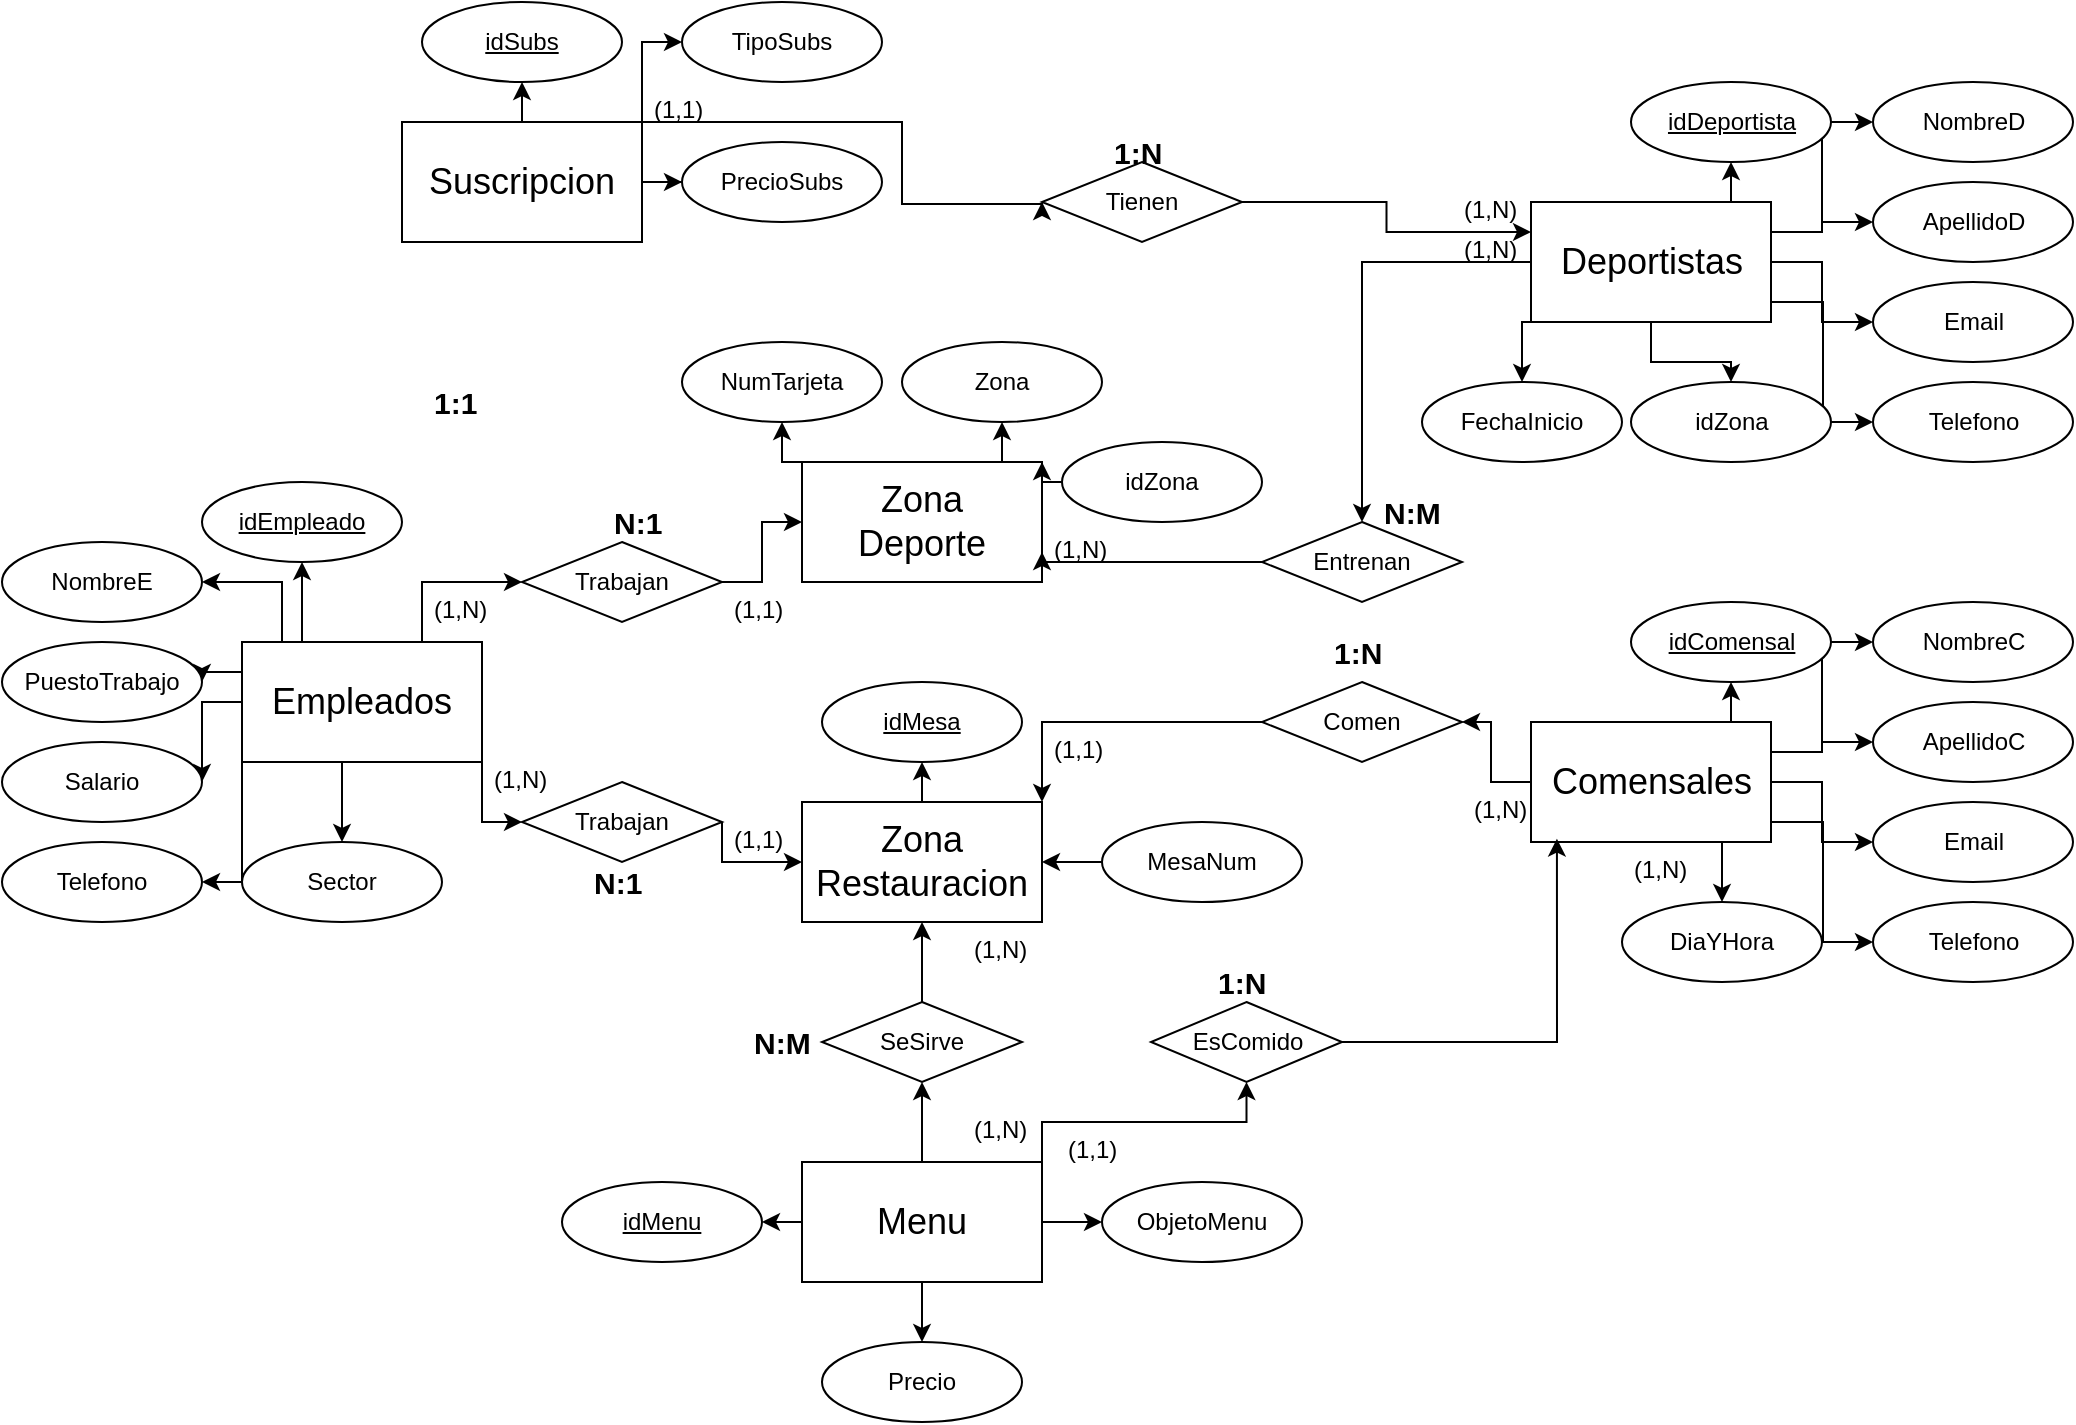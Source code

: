 <mxfile version="22.1.21" type="device">
  <diagram name="Página-1" id="daohLnkorXD08-z4TbWh">
    <mxGraphModel dx="1571" dy="775" grid="1" gridSize="10" guides="1" tooltips="1" connect="1" arrows="1" fold="1" page="1" pageScale="1" pageWidth="827" pageHeight="1169" math="0" shadow="0">
      <root>
        <mxCell id="0" />
        <mxCell id="1" parent="0" />
        <mxCell id="59fW1srn9NV3QtilJGzt-66" style="edgeStyle=orthogonalEdgeStyle;rounded=0;orthogonalLoop=1;jettySize=auto;html=1;exitX=1;exitY=0.5;exitDx=0;exitDy=0;entryX=0;entryY=0.5;entryDx=0;entryDy=0;" edge="1" parent="1" source="59fW1srn9NV3QtilJGzt-1" target="59fW1srn9NV3QtilJGzt-43">
          <mxGeometry relative="1" as="geometry" />
        </mxCell>
        <mxCell id="59fW1srn9NV3QtilJGzt-67" style="edgeStyle=orthogonalEdgeStyle;rounded=0;orthogonalLoop=1;jettySize=auto;html=1;exitX=0;exitY=0.5;exitDx=0;exitDy=0;entryX=1;entryY=0.5;entryDx=0;entryDy=0;" edge="1" parent="1" source="59fW1srn9NV3QtilJGzt-1" target="59fW1srn9NV3QtilJGzt-45">
          <mxGeometry relative="1" as="geometry" />
        </mxCell>
        <mxCell id="59fW1srn9NV3QtilJGzt-68" style="edgeStyle=orthogonalEdgeStyle;rounded=0;orthogonalLoop=1;jettySize=auto;html=1;exitX=0.5;exitY=1;exitDx=0;exitDy=0;entryX=0.5;entryY=0;entryDx=0;entryDy=0;" edge="1" parent="1" source="59fW1srn9NV3QtilJGzt-1" target="59fW1srn9NV3QtilJGzt-44">
          <mxGeometry relative="1" as="geometry" />
        </mxCell>
        <mxCell id="59fW1srn9NV3QtilJGzt-88" style="edgeStyle=orthogonalEdgeStyle;rounded=0;orthogonalLoop=1;jettySize=auto;html=1;exitX=0.5;exitY=0;exitDx=0;exitDy=0;entryX=0.5;entryY=1;entryDx=0;entryDy=0;" edge="1" parent="1" source="59fW1srn9NV3QtilJGzt-1" target="59fW1srn9NV3QtilJGzt-81">
          <mxGeometry relative="1" as="geometry" />
        </mxCell>
        <mxCell id="59fW1srn9NV3QtilJGzt-145" style="edgeStyle=orthogonalEdgeStyle;rounded=0;orthogonalLoop=1;jettySize=auto;html=1;exitX=1;exitY=0;exitDx=0;exitDy=0;" edge="1" parent="1" source="59fW1srn9NV3QtilJGzt-1" target="59fW1srn9NV3QtilJGzt-146">
          <mxGeometry relative="1" as="geometry">
            <mxPoint x="930" y="650" as="targetPoint" />
          </mxGeometry>
        </mxCell>
        <mxCell id="59fW1srn9NV3QtilJGzt-1" value="&lt;font style=&quot;font-size: 18px;&quot;&gt;Menu&lt;/font&gt;" style="rounded=0;whiteSpace=wrap;html=1;" vertex="1" parent="1">
          <mxGeometry x="700" y="690" width="120" height="60" as="geometry" />
        </mxCell>
        <mxCell id="59fW1srn9NV3QtilJGzt-53" style="edgeStyle=orthogonalEdgeStyle;rounded=0;orthogonalLoop=1;jettySize=auto;html=1;exitX=0.5;exitY=0;exitDx=0;exitDy=0;" edge="1" parent="1" source="59fW1srn9NV3QtilJGzt-2" target="59fW1srn9NV3QtilJGzt-11">
          <mxGeometry relative="1" as="geometry">
            <Array as="points">
              <mxPoint x="450" y="430" />
            </Array>
          </mxGeometry>
        </mxCell>
        <mxCell id="59fW1srn9NV3QtilJGzt-55" style="edgeStyle=orthogonalEdgeStyle;rounded=0;orthogonalLoop=1;jettySize=auto;html=1;exitX=0.25;exitY=0;exitDx=0;exitDy=0;entryX=1;entryY=0.5;entryDx=0;entryDy=0;" edge="1" parent="1" source="59fW1srn9NV3QtilJGzt-2" target="59fW1srn9NV3QtilJGzt-13">
          <mxGeometry relative="1" as="geometry">
            <Array as="points">
              <mxPoint x="440" y="430" />
              <mxPoint x="440" y="400" />
            </Array>
          </mxGeometry>
        </mxCell>
        <mxCell id="59fW1srn9NV3QtilJGzt-56" style="edgeStyle=orthogonalEdgeStyle;rounded=0;orthogonalLoop=1;jettySize=auto;html=1;exitX=0;exitY=0.25;exitDx=0;exitDy=0;entryX=1;entryY=0.5;entryDx=0;entryDy=0;" edge="1" parent="1" source="59fW1srn9NV3QtilJGzt-2" target="59fW1srn9NV3QtilJGzt-14">
          <mxGeometry relative="1" as="geometry" />
        </mxCell>
        <mxCell id="59fW1srn9NV3QtilJGzt-57" style="edgeStyle=orthogonalEdgeStyle;rounded=0;orthogonalLoop=1;jettySize=auto;html=1;exitX=0;exitY=0.5;exitDx=0;exitDy=0;entryX=1;entryY=0.5;entryDx=0;entryDy=0;" edge="1" parent="1" source="59fW1srn9NV3QtilJGzt-2" target="59fW1srn9NV3QtilJGzt-12">
          <mxGeometry relative="1" as="geometry" />
        </mxCell>
        <mxCell id="59fW1srn9NV3QtilJGzt-58" style="edgeStyle=orthogonalEdgeStyle;rounded=0;orthogonalLoop=1;jettySize=auto;html=1;exitX=0;exitY=1;exitDx=0;exitDy=0;entryX=1;entryY=0.5;entryDx=0;entryDy=0;" edge="1" parent="1" source="59fW1srn9NV3QtilJGzt-2" target="59fW1srn9NV3QtilJGzt-10">
          <mxGeometry relative="1" as="geometry" />
        </mxCell>
        <mxCell id="59fW1srn9NV3QtilJGzt-59" style="edgeStyle=orthogonalEdgeStyle;rounded=0;orthogonalLoop=1;jettySize=auto;html=1;exitX=0.5;exitY=1;exitDx=0;exitDy=0;entryX=0.5;entryY=0;entryDx=0;entryDy=0;" edge="1" parent="1" source="59fW1srn9NV3QtilJGzt-2" target="59fW1srn9NV3QtilJGzt-9">
          <mxGeometry relative="1" as="geometry">
            <Array as="points">
              <mxPoint x="470" y="490" />
            </Array>
          </mxGeometry>
        </mxCell>
        <mxCell id="59fW1srn9NV3QtilJGzt-86" style="edgeStyle=orthogonalEdgeStyle;rounded=0;orthogonalLoop=1;jettySize=auto;html=1;exitX=1;exitY=1;exitDx=0;exitDy=0;entryX=0;entryY=0.5;entryDx=0;entryDy=0;" edge="1" parent="1" source="59fW1srn9NV3QtilJGzt-2" target="59fW1srn9NV3QtilJGzt-82">
          <mxGeometry relative="1" as="geometry">
            <Array as="points">
              <mxPoint x="540" y="520" />
            </Array>
          </mxGeometry>
        </mxCell>
        <mxCell id="59fW1srn9NV3QtilJGzt-91" style="edgeStyle=orthogonalEdgeStyle;rounded=0;orthogonalLoop=1;jettySize=auto;html=1;exitX=0.75;exitY=0;exitDx=0;exitDy=0;entryX=0;entryY=0.5;entryDx=0;entryDy=0;" edge="1" parent="1" source="59fW1srn9NV3QtilJGzt-2" target="59fW1srn9NV3QtilJGzt-83">
          <mxGeometry relative="1" as="geometry" />
        </mxCell>
        <mxCell id="59fW1srn9NV3QtilJGzt-2" value="&lt;font style=&quot;font-size: 18px;&quot;&gt;Empleados&lt;/font&gt;" style="rounded=0;whiteSpace=wrap;html=1;" vertex="1" parent="1">
          <mxGeometry x="420" y="430" width="120" height="60" as="geometry" />
        </mxCell>
        <mxCell id="59fW1srn9NV3QtilJGzt-24" style="edgeStyle=orthogonalEdgeStyle;rounded=0;orthogonalLoop=1;jettySize=auto;html=1;exitX=1;exitY=0.25;exitDx=0;exitDy=0;entryX=0;entryY=0.5;entryDx=0;entryDy=0;" edge="1" parent="1" source="59fW1srn9NV3QtilJGzt-3" target="59fW1srn9NV3QtilJGzt-20">
          <mxGeometry relative="1" as="geometry" />
        </mxCell>
        <mxCell id="59fW1srn9NV3QtilJGzt-25" style="edgeStyle=orthogonalEdgeStyle;rounded=0;orthogonalLoop=1;jettySize=auto;html=1;exitX=1;exitY=0.25;exitDx=0;exitDy=0;entryX=0;entryY=0.5;entryDx=0;entryDy=0;" edge="1" parent="1" source="59fW1srn9NV3QtilJGzt-3" target="59fW1srn9NV3QtilJGzt-22">
          <mxGeometry relative="1" as="geometry" />
        </mxCell>
        <mxCell id="59fW1srn9NV3QtilJGzt-26" style="edgeStyle=orthogonalEdgeStyle;rounded=0;orthogonalLoop=1;jettySize=auto;html=1;exitX=1;exitY=0.5;exitDx=0;exitDy=0;entryX=0;entryY=0.5;entryDx=0;entryDy=0;" edge="1" parent="1" source="59fW1srn9NV3QtilJGzt-3" target="59fW1srn9NV3QtilJGzt-18">
          <mxGeometry relative="1" as="geometry" />
        </mxCell>
        <mxCell id="59fW1srn9NV3QtilJGzt-29" style="edgeStyle=orthogonalEdgeStyle;rounded=0;orthogonalLoop=1;jettySize=auto;html=1;exitX=1;exitY=0.75;exitDx=0;exitDy=0;entryX=0;entryY=0.5;entryDx=0;entryDy=0;" edge="1" parent="1" source="59fW1srn9NV3QtilJGzt-3" target="59fW1srn9NV3QtilJGzt-21">
          <mxGeometry relative="1" as="geometry">
            <Array as="points">
              <mxPoint x="1184.5" y="260" />
              <mxPoint x="1210.5" y="260" />
              <mxPoint x="1210.5" y="320" />
            </Array>
          </mxGeometry>
        </mxCell>
        <mxCell id="59fW1srn9NV3QtilJGzt-30" style="edgeStyle=orthogonalEdgeStyle;rounded=0;orthogonalLoop=1;jettySize=auto;html=1;exitX=0.75;exitY=0;exitDx=0;exitDy=0;entryX=0.5;entryY=1;entryDx=0;entryDy=0;" edge="1" parent="1" source="59fW1srn9NV3QtilJGzt-3" target="59fW1srn9NV3QtilJGzt-19">
          <mxGeometry relative="1" as="geometry" />
        </mxCell>
        <mxCell id="59fW1srn9NV3QtilJGzt-71" style="edgeStyle=orthogonalEdgeStyle;rounded=0;orthogonalLoop=1;jettySize=auto;html=1;exitX=0;exitY=0.5;exitDx=0;exitDy=0;" edge="1" parent="1" source="59fW1srn9NV3QtilJGzt-3" target="59fW1srn9NV3QtilJGzt-70">
          <mxGeometry relative="1" as="geometry" />
        </mxCell>
        <mxCell id="59fW1srn9NV3QtilJGzt-111" style="edgeStyle=orthogonalEdgeStyle;rounded=0;orthogonalLoop=1;jettySize=auto;html=1;exitX=0.5;exitY=1;exitDx=0;exitDy=0;entryX=0.5;entryY=0;entryDx=0;entryDy=0;" edge="1" parent="1" source="59fW1srn9NV3QtilJGzt-3" target="59fW1srn9NV3QtilJGzt-23">
          <mxGeometry relative="1" as="geometry" />
        </mxCell>
        <mxCell id="59fW1srn9NV3QtilJGzt-168" style="edgeStyle=orthogonalEdgeStyle;rounded=0;orthogonalLoop=1;jettySize=auto;html=1;exitX=0;exitY=1;exitDx=0;exitDy=0;entryX=0.5;entryY=0;entryDx=0;entryDy=0;" edge="1" parent="1" source="59fW1srn9NV3QtilJGzt-3" target="59fW1srn9NV3QtilJGzt-167">
          <mxGeometry relative="1" as="geometry" />
        </mxCell>
        <mxCell id="59fW1srn9NV3QtilJGzt-3" value="&lt;span style=&quot;font-size: 18px;&quot;&gt;Deportistas&lt;/span&gt;" style="rounded=0;whiteSpace=wrap;html=1;" vertex="1" parent="1">
          <mxGeometry x="1064.5" y="210" width="120" height="60" as="geometry" />
        </mxCell>
        <mxCell id="59fW1srn9NV3QtilJGzt-64" style="edgeStyle=orthogonalEdgeStyle;rounded=0;orthogonalLoop=1;jettySize=auto;html=1;exitX=0.75;exitY=0;exitDx=0;exitDy=0;entryX=0.5;entryY=1;entryDx=0;entryDy=0;" edge="1" parent="1" source="59fW1srn9NV3QtilJGzt-4" target="59fW1srn9NV3QtilJGzt-50">
          <mxGeometry relative="1" as="geometry" />
        </mxCell>
        <mxCell id="59fW1srn9NV3QtilJGzt-65" style="edgeStyle=orthogonalEdgeStyle;rounded=0;orthogonalLoop=1;jettySize=auto;html=1;exitX=0;exitY=0;exitDx=0;exitDy=0;entryX=0.5;entryY=1;entryDx=0;entryDy=0;" edge="1" parent="1" source="59fW1srn9NV3QtilJGzt-4" target="59fW1srn9NV3QtilJGzt-49">
          <mxGeometry relative="1" as="geometry" />
        </mxCell>
        <mxCell id="59fW1srn9NV3QtilJGzt-4" value="&lt;font style=&quot;font-size: 18px;&quot;&gt;Zona&lt;br&gt;Deporte&lt;/font&gt;" style="rounded=0;whiteSpace=wrap;html=1;" vertex="1" parent="1">
          <mxGeometry x="700" y="340" width="120" height="60" as="geometry" />
        </mxCell>
        <mxCell id="59fW1srn9NV3QtilJGzt-129" style="edgeStyle=orthogonalEdgeStyle;rounded=0;orthogonalLoop=1;jettySize=auto;html=1;exitX=0.5;exitY=0;exitDx=0;exitDy=0;entryX=0.5;entryY=1;entryDx=0;entryDy=0;" edge="1" parent="1" source="59fW1srn9NV3QtilJGzt-5" target="59fW1srn9NV3QtilJGzt-126">
          <mxGeometry relative="1" as="geometry" />
        </mxCell>
        <mxCell id="59fW1srn9NV3QtilJGzt-5" value="&lt;font style=&quot;font-size: 18px;&quot;&gt;Zona&lt;br&gt;Restauracion&lt;/font&gt;" style="rounded=0;whiteSpace=wrap;html=1;" vertex="1" parent="1">
          <mxGeometry x="700" y="510" width="120" height="60" as="geometry" />
        </mxCell>
        <mxCell id="59fW1srn9NV3QtilJGzt-61" style="edgeStyle=orthogonalEdgeStyle;rounded=0;orthogonalLoop=1;jettySize=auto;html=1;exitX=1;exitY=0.5;exitDx=0;exitDy=0;" edge="1" parent="1" source="59fW1srn9NV3QtilJGzt-6" target="59fW1srn9NV3QtilJGzt-47">
          <mxGeometry relative="1" as="geometry" />
        </mxCell>
        <mxCell id="59fW1srn9NV3QtilJGzt-62" style="edgeStyle=orthogonalEdgeStyle;rounded=0;orthogonalLoop=1;jettySize=auto;html=1;exitX=0.5;exitY=0;exitDx=0;exitDy=0;entryX=0.5;entryY=1;entryDx=0;entryDy=0;" edge="1" parent="1" source="59fW1srn9NV3QtilJGzt-6" target="59fW1srn9NV3QtilJGzt-48">
          <mxGeometry relative="1" as="geometry" />
        </mxCell>
        <mxCell id="59fW1srn9NV3QtilJGzt-69" style="edgeStyle=orthogonalEdgeStyle;rounded=0;orthogonalLoop=1;jettySize=auto;html=1;exitX=1;exitY=0;exitDx=0;exitDy=0;entryX=0;entryY=0.5;entryDx=0;entryDy=0;" edge="1" parent="1" source="59fW1srn9NV3QtilJGzt-6" target="59fW1srn9NV3QtilJGzt-46">
          <mxGeometry relative="1" as="geometry" />
        </mxCell>
        <mxCell id="59fW1srn9NV3QtilJGzt-154" style="edgeStyle=orthogonalEdgeStyle;rounded=0;orthogonalLoop=1;jettySize=auto;html=1;exitX=1;exitY=0.25;exitDx=0;exitDy=0;" edge="1" parent="1" source="59fW1srn9NV3QtilJGzt-6">
          <mxGeometry relative="1" as="geometry">
            <mxPoint x="820" y="210" as="targetPoint" />
            <Array as="points">
              <mxPoint x="620" y="170" />
              <mxPoint x="750" y="170" />
              <mxPoint x="750" y="211" />
              <mxPoint x="820" y="211" />
            </Array>
          </mxGeometry>
        </mxCell>
        <mxCell id="59fW1srn9NV3QtilJGzt-6" value="&lt;font style=&quot;font-size: 18px;&quot;&gt;Suscripcion&lt;/font&gt;" style="rounded=0;whiteSpace=wrap;html=1;" vertex="1" parent="1">
          <mxGeometry x="500" y="170" width="120" height="60" as="geometry" />
        </mxCell>
        <mxCell id="59fW1srn9NV3QtilJGzt-9" value="Sector" style="ellipse;whiteSpace=wrap;html=1;align=center;" vertex="1" parent="1">
          <mxGeometry x="420" y="530" width="100" height="40" as="geometry" />
        </mxCell>
        <mxCell id="59fW1srn9NV3QtilJGzt-10" value="Telefono" style="ellipse;whiteSpace=wrap;html=1;align=center;" vertex="1" parent="1">
          <mxGeometry x="300" y="530" width="100" height="40" as="geometry" />
        </mxCell>
        <mxCell id="59fW1srn9NV3QtilJGzt-11" value="&lt;u&gt;idEmpleado&lt;/u&gt;" style="ellipse;whiteSpace=wrap;html=1;align=center;" vertex="1" parent="1">
          <mxGeometry x="400" y="350" width="100" height="40" as="geometry" />
        </mxCell>
        <mxCell id="59fW1srn9NV3QtilJGzt-12" value="Salario" style="ellipse;whiteSpace=wrap;html=1;align=center;" vertex="1" parent="1">
          <mxGeometry x="300" y="480" width="100" height="40" as="geometry" />
        </mxCell>
        <mxCell id="59fW1srn9NV3QtilJGzt-13" value="NombreE" style="ellipse;whiteSpace=wrap;html=1;align=center;" vertex="1" parent="1">
          <mxGeometry x="300" y="380" width="100" height="40" as="geometry" />
        </mxCell>
        <mxCell id="59fW1srn9NV3QtilJGzt-14" value="PuestoTrabajo" style="ellipse;whiteSpace=wrap;html=1;align=center;" vertex="1" parent="1">
          <mxGeometry x="300" y="430" width="100" height="40" as="geometry" />
        </mxCell>
        <mxCell id="59fW1srn9NV3QtilJGzt-18" value="Email" style="ellipse;whiteSpace=wrap;html=1;align=center;" vertex="1" parent="1">
          <mxGeometry x="1235.5" y="250" width="100" height="40" as="geometry" />
        </mxCell>
        <mxCell id="59fW1srn9NV3QtilJGzt-19" value="&lt;u&gt;idDeportista&lt;/u&gt;" style="ellipse;whiteSpace=wrap;html=1;align=center;" vertex="1" parent="1">
          <mxGeometry x="1114.5" y="150" width="100" height="40" as="geometry" />
        </mxCell>
        <mxCell id="59fW1srn9NV3QtilJGzt-20" value="NombreD" style="ellipse;whiteSpace=wrap;html=1;align=center;" vertex="1" parent="1">
          <mxGeometry x="1235.5" y="150" width="100" height="40" as="geometry" />
        </mxCell>
        <mxCell id="59fW1srn9NV3QtilJGzt-21" value="Telefono" style="ellipse;whiteSpace=wrap;html=1;align=center;" vertex="1" parent="1">
          <mxGeometry x="1235.5" y="300" width="100" height="40" as="geometry" />
        </mxCell>
        <mxCell id="59fW1srn9NV3QtilJGzt-22" value="ApellidoD" style="ellipse;whiteSpace=wrap;html=1;align=center;" vertex="1" parent="1">
          <mxGeometry x="1235.5" y="200" width="100" height="40" as="geometry" />
        </mxCell>
        <mxCell id="59fW1srn9NV3QtilJGzt-23" value="idZona" style="ellipse;whiteSpace=wrap;html=1;align=center;" vertex="1" parent="1">
          <mxGeometry x="1114.5" y="300" width="100" height="40" as="geometry" />
        </mxCell>
        <mxCell id="59fW1srn9NV3QtilJGzt-43" value="ObjetoMenu" style="ellipse;whiteSpace=wrap;html=1;align=center;" vertex="1" parent="1">
          <mxGeometry x="850" y="700" width="100" height="40" as="geometry" />
        </mxCell>
        <mxCell id="59fW1srn9NV3QtilJGzt-44" value="Precio" style="ellipse;whiteSpace=wrap;html=1;align=center;" vertex="1" parent="1">
          <mxGeometry x="710" y="780" width="100" height="40" as="geometry" />
        </mxCell>
        <mxCell id="59fW1srn9NV3QtilJGzt-45" value="&lt;u&gt;idMenu&lt;/u&gt;" style="ellipse;whiteSpace=wrap;html=1;align=center;" vertex="1" parent="1">
          <mxGeometry x="580" y="700" width="100" height="40" as="geometry" />
        </mxCell>
        <mxCell id="59fW1srn9NV3QtilJGzt-46" value="TipoSubs" style="ellipse;whiteSpace=wrap;html=1;align=center;" vertex="1" parent="1">
          <mxGeometry x="640" y="110" width="100" height="40" as="geometry" />
        </mxCell>
        <mxCell id="59fW1srn9NV3QtilJGzt-47" value="PrecioSubs" style="ellipse;whiteSpace=wrap;html=1;align=center;" vertex="1" parent="1">
          <mxGeometry x="640" y="180" width="100" height="40" as="geometry" />
        </mxCell>
        <mxCell id="59fW1srn9NV3QtilJGzt-48" value="&lt;u&gt;idSubs&lt;/u&gt;" style="ellipse;whiteSpace=wrap;html=1;align=center;" vertex="1" parent="1">
          <mxGeometry x="510" y="110" width="100" height="40" as="geometry" />
        </mxCell>
        <mxCell id="59fW1srn9NV3QtilJGzt-49" value="NumTarjeta" style="ellipse;whiteSpace=wrap;html=1;align=center;" vertex="1" parent="1">
          <mxGeometry x="640" y="280" width="100" height="40" as="geometry" />
        </mxCell>
        <mxCell id="59fW1srn9NV3QtilJGzt-50" value="Zona" style="ellipse;whiteSpace=wrap;html=1;align=center;" vertex="1" parent="1">
          <mxGeometry x="750" y="280" width="100" height="40" as="geometry" />
        </mxCell>
        <mxCell id="59fW1srn9NV3QtilJGzt-75" style="edgeStyle=orthogonalEdgeStyle;rounded=0;orthogonalLoop=1;jettySize=auto;html=1;exitX=0;exitY=0.5;exitDx=0;exitDy=0;entryX=1;entryY=0.75;entryDx=0;entryDy=0;" edge="1" parent="1" source="59fW1srn9NV3QtilJGzt-70" target="59fW1srn9NV3QtilJGzt-4">
          <mxGeometry relative="1" as="geometry">
            <Array as="points">
              <mxPoint x="820" y="390" />
            </Array>
          </mxGeometry>
        </mxCell>
        <mxCell id="59fW1srn9NV3QtilJGzt-70" value="Entrenan" style="shape=rhombus;perimeter=rhombusPerimeter;whiteSpace=wrap;html=1;align=center;" vertex="1" parent="1">
          <mxGeometry x="930" y="370" width="100" height="40" as="geometry" />
        </mxCell>
        <mxCell id="59fW1srn9NV3QtilJGzt-80" style="edgeStyle=orthogonalEdgeStyle;rounded=0;orthogonalLoop=1;jettySize=auto;html=1;exitX=0;exitY=0.5;exitDx=0;exitDy=0;entryX=1;entryY=0;entryDx=0;entryDy=0;" edge="1" parent="1" source="59fW1srn9NV3QtilJGzt-74" target="59fW1srn9NV3QtilJGzt-5">
          <mxGeometry relative="1" as="geometry" />
        </mxCell>
        <mxCell id="59fW1srn9NV3QtilJGzt-74" value="Comen" style="shape=rhombus;perimeter=rhombusPerimeter;whiteSpace=wrap;html=1;align=center;" vertex="1" parent="1">
          <mxGeometry x="930" y="450" width="100" height="40" as="geometry" />
        </mxCell>
        <mxCell id="59fW1srn9NV3QtilJGzt-89" style="edgeStyle=orthogonalEdgeStyle;rounded=0;orthogonalLoop=1;jettySize=auto;html=1;exitX=0.5;exitY=0;exitDx=0;exitDy=0;entryX=0.5;entryY=1;entryDx=0;entryDy=0;" edge="1" parent="1" source="59fW1srn9NV3QtilJGzt-81" target="59fW1srn9NV3QtilJGzt-5">
          <mxGeometry relative="1" as="geometry" />
        </mxCell>
        <mxCell id="59fW1srn9NV3QtilJGzt-81" value="SeSirve" style="shape=rhombus;perimeter=rhombusPerimeter;whiteSpace=wrap;html=1;align=center;" vertex="1" parent="1">
          <mxGeometry x="710" y="610" width="100" height="40" as="geometry" />
        </mxCell>
        <mxCell id="59fW1srn9NV3QtilJGzt-87" style="edgeStyle=orthogonalEdgeStyle;rounded=0;orthogonalLoop=1;jettySize=auto;html=1;exitX=1;exitY=0.5;exitDx=0;exitDy=0;entryX=0;entryY=0.5;entryDx=0;entryDy=0;" edge="1" parent="1" source="59fW1srn9NV3QtilJGzt-82" target="59fW1srn9NV3QtilJGzt-5">
          <mxGeometry relative="1" as="geometry">
            <Array as="points">
              <mxPoint x="660" y="540" />
            </Array>
          </mxGeometry>
        </mxCell>
        <mxCell id="59fW1srn9NV3QtilJGzt-82" value="Trabajan" style="shape=rhombus;perimeter=rhombusPerimeter;whiteSpace=wrap;html=1;align=center;" vertex="1" parent="1">
          <mxGeometry x="560" y="500" width="100" height="40" as="geometry" />
        </mxCell>
        <mxCell id="59fW1srn9NV3QtilJGzt-84" style="edgeStyle=orthogonalEdgeStyle;rounded=0;orthogonalLoop=1;jettySize=auto;html=1;exitX=1;exitY=0.5;exitDx=0;exitDy=0;entryX=0;entryY=0.5;entryDx=0;entryDy=0;" edge="1" parent="1" source="59fW1srn9NV3QtilJGzt-83" target="59fW1srn9NV3QtilJGzt-4">
          <mxGeometry relative="1" as="geometry" />
        </mxCell>
        <mxCell id="59fW1srn9NV3QtilJGzt-83" value="Trabajan" style="shape=rhombus;perimeter=rhombusPerimeter;whiteSpace=wrap;html=1;align=center;" vertex="1" parent="1">
          <mxGeometry x="560" y="380" width="100" height="40" as="geometry" />
        </mxCell>
        <mxCell id="59fW1srn9NV3QtilJGzt-97" style="edgeStyle=orthogonalEdgeStyle;rounded=0;orthogonalLoop=1;jettySize=auto;html=1;exitX=1;exitY=0.25;exitDx=0;exitDy=0;entryX=0;entryY=0.5;entryDx=0;entryDy=0;" edge="1" parent="1" source="59fW1srn9NV3QtilJGzt-103" target="59fW1srn9NV3QtilJGzt-106">
          <mxGeometry relative="1" as="geometry" />
        </mxCell>
        <mxCell id="59fW1srn9NV3QtilJGzt-98" style="edgeStyle=orthogonalEdgeStyle;rounded=0;orthogonalLoop=1;jettySize=auto;html=1;exitX=1;exitY=0.25;exitDx=0;exitDy=0;entryX=0;entryY=0.5;entryDx=0;entryDy=0;" edge="1" parent="1" source="59fW1srn9NV3QtilJGzt-103" target="59fW1srn9NV3QtilJGzt-108">
          <mxGeometry relative="1" as="geometry" />
        </mxCell>
        <mxCell id="59fW1srn9NV3QtilJGzt-99" style="edgeStyle=orthogonalEdgeStyle;rounded=0;orthogonalLoop=1;jettySize=auto;html=1;exitX=1;exitY=0.5;exitDx=0;exitDy=0;entryX=0;entryY=0.5;entryDx=0;entryDy=0;" edge="1" parent="1" source="59fW1srn9NV3QtilJGzt-103" target="59fW1srn9NV3QtilJGzt-104">
          <mxGeometry relative="1" as="geometry" />
        </mxCell>
        <mxCell id="59fW1srn9NV3QtilJGzt-100" style="edgeStyle=orthogonalEdgeStyle;rounded=0;orthogonalLoop=1;jettySize=auto;html=1;exitX=0.75;exitY=1;exitDx=0;exitDy=0;entryX=0.5;entryY=0;entryDx=0;entryDy=0;" edge="1" parent="1" source="59fW1srn9NV3QtilJGzt-103">
          <mxGeometry relative="1" as="geometry">
            <mxPoint x="1160" y="560" as="targetPoint" />
          </mxGeometry>
        </mxCell>
        <mxCell id="59fW1srn9NV3QtilJGzt-101" style="edgeStyle=orthogonalEdgeStyle;rounded=0;orthogonalLoop=1;jettySize=auto;html=1;exitX=1;exitY=0.75;exitDx=0;exitDy=0;entryX=0;entryY=0.5;entryDx=0;entryDy=0;" edge="1" parent="1" source="59fW1srn9NV3QtilJGzt-103" target="59fW1srn9NV3QtilJGzt-107">
          <mxGeometry relative="1" as="geometry">
            <Array as="points">
              <mxPoint x="1184.5" y="520" />
              <mxPoint x="1210.5" y="520" />
              <mxPoint x="1210.5" y="580" />
            </Array>
          </mxGeometry>
        </mxCell>
        <mxCell id="59fW1srn9NV3QtilJGzt-102" style="edgeStyle=orthogonalEdgeStyle;rounded=0;orthogonalLoop=1;jettySize=auto;html=1;exitX=0.75;exitY=0;exitDx=0;exitDy=0;entryX=0.5;entryY=1;entryDx=0;entryDy=0;" edge="1" parent="1" source="59fW1srn9NV3QtilJGzt-103" target="59fW1srn9NV3QtilJGzt-105">
          <mxGeometry relative="1" as="geometry" />
        </mxCell>
        <mxCell id="59fW1srn9NV3QtilJGzt-113" style="edgeStyle=orthogonalEdgeStyle;rounded=0;orthogonalLoop=1;jettySize=auto;html=1;exitX=0;exitY=0.5;exitDx=0;exitDy=0;entryX=1;entryY=0.5;entryDx=0;entryDy=0;" edge="1" parent="1" source="59fW1srn9NV3QtilJGzt-103" target="59fW1srn9NV3QtilJGzt-74">
          <mxGeometry relative="1" as="geometry" />
        </mxCell>
        <mxCell id="59fW1srn9NV3QtilJGzt-103" value="&lt;font style=&quot;font-size: 18px;&quot;&gt;Comensales&lt;/font&gt;" style="rounded=0;whiteSpace=wrap;html=1;" vertex="1" parent="1">
          <mxGeometry x="1064.5" y="470" width="120" height="60" as="geometry" />
        </mxCell>
        <mxCell id="59fW1srn9NV3QtilJGzt-104" value="Email" style="ellipse;whiteSpace=wrap;html=1;align=center;" vertex="1" parent="1">
          <mxGeometry x="1235.5" y="510" width="100" height="40" as="geometry" />
        </mxCell>
        <mxCell id="59fW1srn9NV3QtilJGzt-105" value="&lt;u&gt;idComensal&lt;/u&gt;" style="ellipse;whiteSpace=wrap;html=1;align=center;" vertex="1" parent="1">
          <mxGeometry x="1114.5" y="410" width="100" height="40" as="geometry" />
        </mxCell>
        <mxCell id="59fW1srn9NV3QtilJGzt-106" value="NombreC" style="ellipse;whiteSpace=wrap;html=1;align=center;" vertex="1" parent="1">
          <mxGeometry x="1235.5" y="410" width="100" height="40" as="geometry" />
        </mxCell>
        <mxCell id="59fW1srn9NV3QtilJGzt-107" value="Telefono" style="ellipse;whiteSpace=wrap;html=1;align=center;" vertex="1" parent="1">
          <mxGeometry x="1235.5" y="560" width="100" height="40" as="geometry" />
        </mxCell>
        <mxCell id="59fW1srn9NV3QtilJGzt-108" value="ApellidoC" style="ellipse;whiteSpace=wrap;html=1;align=center;" vertex="1" parent="1">
          <mxGeometry x="1235.5" y="460" width="100" height="40" as="geometry" />
        </mxCell>
        <mxCell id="59fW1srn9NV3QtilJGzt-116" style="edgeStyle=orthogonalEdgeStyle;rounded=0;orthogonalLoop=1;jettySize=auto;html=1;exitX=0;exitY=0.5;exitDx=0;exitDy=0;entryX=1;entryY=0;entryDx=0;entryDy=0;" edge="1" parent="1" source="59fW1srn9NV3QtilJGzt-114" target="59fW1srn9NV3QtilJGzt-4">
          <mxGeometry relative="1" as="geometry" />
        </mxCell>
        <mxCell id="59fW1srn9NV3QtilJGzt-114" value="idZona" style="ellipse;whiteSpace=wrap;html=1;align=center;" vertex="1" parent="1">
          <mxGeometry x="830" y="330" width="100" height="40" as="geometry" />
        </mxCell>
        <mxCell id="59fW1srn9NV3QtilJGzt-117" value="(1,N)" style="text;strokeColor=none;fillColor=none;spacingLeft=4;spacingRight=4;overflow=hidden;rotatable=0;points=[[0,0.5],[1,0.5]];portConstraint=eastwest;fontSize=12;whiteSpace=wrap;html=1;" vertex="1" parent="1">
          <mxGeometry x="1024.5" y="220" width="40" height="30" as="geometry" />
        </mxCell>
        <mxCell id="59fW1srn9NV3QtilJGzt-119" value="(1,N)" style="text;strokeColor=none;fillColor=none;spacingLeft=4;spacingRight=4;overflow=hidden;rotatable=0;points=[[0,0.5],[1,0.5]];portConstraint=eastwest;fontSize=12;whiteSpace=wrap;html=1;" vertex="1" parent="1">
          <mxGeometry x="820" y="370" width="40" height="30" as="geometry" />
        </mxCell>
        <mxCell id="59fW1srn9NV3QtilJGzt-120" value="&lt;b&gt;&lt;font style=&quot;font-size: 15px;&quot;&gt;N:M&lt;/font&gt;&lt;/b&gt;" style="text;strokeColor=none;fillColor=none;spacingLeft=4;spacingRight=4;overflow=hidden;rotatable=0;points=[[0,0.5],[1,0.5]];portConstraint=eastwest;fontSize=12;whiteSpace=wrap;html=1;" vertex="1" parent="1">
          <mxGeometry x="984.5" y="350" width="40" height="30" as="geometry" />
        </mxCell>
        <mxCell id="59fW1srn9NV3QtilJGzt-122" value="(1,N)" style="text;strokeColor=none;fillColor=none;spacingLeft=4;spacingRight=4;overflow=hidden;rotatable=0;points=[[0,0.5],[1,0.5]];portConstraint=eastwest;fontSize=12;whiteSpace=wrap;html=1;" vertex="1" parent="1">
          <mxGeometry x="1030" y="500" width="40" height="30" as="geometry" />
        </mxCell>
        <mxCell id="59fW1srn9NV3QtilJGzt-123" value="&lt;b&gt;&lt;font style=&quot;font-size: 15px;&quot;&gt;1:N&lt;/font&gt;&lt;/b&gt;" style="text;strokeColor=none;fillColor=none;spacingLeft=4;spacingRight=4;overflow=hidden;rotatable=0;points=[[0,0.5],[1,0.5]];portConstraint=eastwest;fontSize=12;whiteSpace=wrap;html=1;" vertex="1" parent="1">
          <mxGeometry x="960" y="420" width="40" height="30" as="geometry" />
        </mxCell>
        <mxCell id="59fW1srn9NV3QtilJGzt-124" value="(1,N)" style="text;strokeColor=none;fillColor=none;spacingLeft=4;spacingRight=4;overflow=hidden;rotatable=0;points=[[0,0.5],[1,0.5]];portConstraint=eastwest;fontSize=12;whiteSpace=wrap;html=1;" vertex="1" parent="1">
          <mxGeometry x="780" y="660" width="40" height="30" as="geometry" />
        </mxCell>
        <mxCell id="59fW1srn9NV3QtilJGzt-125" value="(1,N)" style="text;strokeColor=none;fillColor=none;spacingLeft=4;spacingRight=4;overflow=hidden;rotatable=0;points=[[0,0.5],[1,0.5]];portConstraint=eastwest;fontSize=12;whiteSpace=wrap;html=1;" vertex="1" parent="1">
          <mxGeometry x="780" y="570" width="40" height="30" as="geometry" />
        </mxCell>
        <mxCell id="59fW1srn9NV3QtilJGzt-126" value="&lt;u&gt;idMesa&lt;/u&gt;" style="ellipse;whiteSpace=wrap;html=1;align=center;" vertex="1" parent="1">
          <mxGeometry x="710" y="450" width="100" height="40" as="geometry" />
        </mxCell>
        <mxCell id="59fW1srn9NV3QtilJGzt-130" value="&lt;span style=&quot;font-size: 15px;&quot;&gt;&lt;b&gt;N:M&lt;/b&gt;&lt;/span&gt;" style="text;strokeColor=none;fillColor=none;spacingLeft=4;spacingRight=4;overflow=hidden;rotatable=0;points=[[0,0.5],[1,0.5]];portConstraint=eastwest;fontSize=12;whiteSpace=wrap;html=1;" vertex="1" parent="1">
          <mxGeometry x="670" y="615" width="40" height="30" as="geometry" />
        </mxCell>
        <mxCell id="59fW1srn9NV3QtilJGzt-131" value="&lt;b style=&quot;border-color: var(--border-color);&quot;&gt;&lt;font style=&quot;border-color: var(--border-color); font-size: 15px;&quot;&gt;N:1&lt;/font&gt;&lt;/b&gt;" style="text;strokeColor=none;fillColor=none;spacingLeft=4;spacingRight=4;overflow=hidden;rotatable=0;points=[[0,0.5],[1,0.5]];portConstraint=eastwest;fontSize=12;whiteSpace=wrap;html=1;" vertex="1" parent="1">
          <mxGeometry x="590" y="535" width="40" height="30" as="geometry" />
        </mxCell>
        <mxCell id="59fW1srn9NV3QtilJGzt-133" value="(1,1)" style="text;strokeColor=none;fillColor=none;spacingLeft=4;spacingRight=4;overflow=hidden;rotatable=0;points=[[0,0.5],[1,0.5]];portConstraint=eastwest;fontSize=12;whiteSpace=wrap;html=1;" vertex="1" parent="1">
          <mxGeometry x="660" y="515" width="40" height="30" as="geometry" />
        </mxCell>
        <mxCell id="59fW1srn9NV3QtilJGzt-134" value="(1,N)" style="text;strokeColor=none;fillColor=none;spacingLeft=4;spacingRight=4;overflow=hidden;rotatable=0;points=[[0,0.5],[1,0.5]];portConstraint=eastwest;fontSize=12;whiteSpace=wrap;html=1;" vertex="1" parent="1">
          <mxGeometry x="540" y="485" width="40" height="30" as="geometry" />
        </mxCell>
        <mxCell id="59fW1srn9NV3QtilJGzt-135" value="&lt;b style=&quot;border-color: var(--border-color);&quot;&gt;&lt;font style=&quot;border-color: var(--border-color); font-size: 15px;&quot;&gt;N:1&lt;/font&gt;&lt;/b&gt;" style="text;strokeColor=none;fillColor=none;spacingLeft=4;spacingRight=4;overflow=hidden;rotatable=0;points=[[0,0.5],[1,0.5]];portConstraint=eastwest;fontSize=12;whiteSpace=wrap;html=1;" vertex="1" parent="1">
          <mxGeometry x="600" y="355" width="40" height="30" as="geometry" />
        </mxCell>
        <mxCell id="59fW1srn9NV3QtilJGzt-136" value="(1,N)" style="text;strokeColor=none;fillColor=none;spacingLeft=4;spacingRight=4;overflow=hidden;rotatable=0;points=[[0,0.5],[1,0.5]];portConstraint=eastwest;fontSize=12;whiteSpace=wrap;html=1;" vertex="1" parent="1">
          <mxGeometry x="510" y="400" width="40" height="30" as="geometry" />
        </mxCell>
        <mxCell id="59fW1srn9NV3QtilJGzt-137" value="(1,1)" style="text;strokeColor=none;fillColor=none;spacingLeft=4;spacingRight=4;overflow=hidden;rotatable=0;points=[[0,0.5],[1,0.5]];portConstraint=eastwest;fontSize=12;whiteSpace=wrap;html=1;" vertex="1" parent="1">
          <mxGeometry x="660" y="400" width="40" height="30" as="geometry" />
        </mxCell>
        <mxCell id="59fW1srn9NV3QtilJGzt-138" value="&lt;b style=&quot;border-color: var(--border-color);&quot;&gt;&lt;font style=&quot;border-color: var(--border-color); font-size: 15px;&quot;&gt;1:1&lt;/font&gt;&lt;/b&gt;" style="text;strokeColor=none;fillColor=none;spacingLeft=4;spacingRight=4;overflow=hidden;rotatable=0;points=[[0,0.5],[1,0.5]];portConstraint=eastwest;fontSize=12;whiteSpace=wrap;html=1;" vertex="1" parent="1">
          <mxGeometry x="510" y="295" width="40" height="30" as="geometry" />
        </mxCell>
        <mxCell id="59fW1srn9NV3QtilJGzt-141" value="DiaYHora" style="ellipse;whiteSpace=wrap;html=1;align=center;" vertex="1" parent="1">
          <mxGeometry x="1110" y="560" width="100" height="40" as="geometry" />
        </mxCell>
        <mxCell id="59fW1srn9NV3QtilJGzt-144" style="edgeStyle=orthogonalEdgeStyle;rounded=0;orthogonalLoop=1;jettySize=auto;html=1;exitX=0;exitY=0.5;exitDx=0;exitDy=0;entryX=1;entryY=0.5;entryDx=0;entryDy=0;" edge="1" parent="1" source="59fW1srn9NV3QtilJGzt-143" target="59fW1srn9NV3QtilJGzt-5">
          <mxGeometry relative="1" as="geometry" />
        </mxCell>
        <mxCell id="59fW1srn9NV3QtilJGzt-143" value="MesaNum" style="ellipse;whiteSpace=wrap;html=1;align=center;" vertex="1" parent="1">
          <mxGeometry x="850" y="520" width="100" height="40" as="geometry" />
        </mxCell>
        <mxCell id="59fW1srn9NV3QtilJGzt-146" value="EsComido" style="shape=rhombus;perimeter=rhombusPerimeter;whiteSpace=wrap;html=1;align=center;" vertex="1" parent="1">
          <mxGeometry x="874.5" y="610" width="95.5" height="40" as="geometry" />
        </mxCell>
        <mxCell id="59fW1srn9NV3QtilJGzt-148" value="(1,1)" style="text;strokeColor=none;fillColor=none;spacingLeft=4;spacingRight=4;overflow=hidden;rotatable=0;points=[[0,0.5],[1,0.5]];portConstraint=eastwest;fontSize=12;whiteSpace=wrap;html=1;" vertex="1" parent="1">
          <mxGeometry x="820" y="470" width="40" height="30" as="geometry" />
        </mxCell>
        <mxCell id="59fW1srn9NV3QtilJGzt-149" value="(1,1)" style="text;strokeColor=none;fillColor=none;spacingLeft=4;spacingRight=4;overflow=hidden;rotatable=0;points=[[0,0.5],[1,0.5]];portConstraint=eastwest;fontSize=12;whiteSpace=wrap;html=1;" vertex="1" parent="1">
          <mxGeometry x="827" y="670" width="40" height="30" as="geometry" />
        </mxCell>
        <mxCell id="59fW1srn9NV3QtilJGzt-150" value="(1,N)" style="text;strokeColor=none;fillColor=none;spacingLeft=4;spacingRight=4;overflow=hidden;rotatable=0;points=[[0,0.5],[1,0.5]];portConstraint=eastwest;fontSize=12;whiteSpace=wrap;html=1;" vertex="1" parent="1">
          <mxGeometry x="1110" y="530" width="40" height="30" as="geometry" />
        </mxCell>
        <mxCell id="59fW1srn9NV3QtilJGzt-151" value="&lt;b&gt;&lt;font style=&quot;font-size: 15px;&quot;&gt;1:N&lt;/font&gt;&lt;/b&gt;" style="text;strokeColor=none;fillColor=none;spacingLeft=4;spacingRight=4;overflow=hidden;rotatable=0;points=[[0,0.5],[1,0.5]];portConstraint=eastwest;fontSize=12;whiteSpace=wrap;html=1;" vertex="1" parent="1">
          <mxGeometry x="902.25" y="585" width="40" height="30" as="geometry" />
        </mxCell>
        <mxCell id="59fW1srn9NV3QtilJGzt-156" style="edgeStyle=orthogonalEdgeStyle;rounded=0;orthogonalLoop=1;jettySize=auto;html=1;exitX=1;exitY=0.5;exitDx=0;exitDy=0;entryX=0;entryY=0.25;entryDx=0;entryDy=0;" edge="1" parent="1" source="59fW1srn9NV3QtilJGzt-155" target="59fW1srn9NV3QtilJGzt-3">
          <mxGeometry relative="1" as="geometry" />
        </mxCell>
        <mxCell id="59fW1srn9NV3QtilJGzt-155" value="Tienen" style="shape=rhombus;perimeter=rhombusPerimeter;whiteSpace=wrap;html=1;align=center;" vertex="1" parent="1">
          <mxGeometry x="820" y="190" width="100" height="40" as="geometry" />
        </mxCell>
        <mxCell id="59fW1srn9NV3QtilJGzt-157" value="(1,N)" style="text;strokeColor=none;fillColor=none;spacingLeft=4;spacingRight=4;overflow=hidden;rotatable=0;points=[[0,0.5],[1,0.5]];portConstraint=eastwest;fontSize=12;whiteSpace=wrap;html=1;" vertex="1" parent="1">
          <mxGeometry x="1024.5" y="200" width="40" height="30" as="geometry" />
        </mxCell>
        <mxCell id="59fW1srn9NV3QtilJGzt-158" value="(1,1)" style="text;strokeColor=none;fillColor=none;spacingLeft=4;spacingRight=4;overflow=hidden;rotatable=0;points=[[0,0.5],[1,0.5]];portConstraint=eastwest;fontSize=12;whiteSpace=wrap;html=1;" vertex="1" parent="1">
          <mxGeometry x="620" y="150" width="40" height="30" as="geometry" />
        </mxCell>
        <mxCell id="59fW1srn9NV3QtilJGzt-159" value="&lt;b&gt;&lt;font style=&quot;font-size: 15px;&quot;&gt;1:N&lt;/font&gt;&lt;/b&gt;" style="text;strokeColor=none;fillColor=none;spacingLeft=4;spacingRight=4;overflow=hidden;rotatable=0;points=[[0,0.5],[1,0.5]];portConstraint=eastwest;fontSize=12;whiteSpace=wrap;html=1;" vertex="1" parent="1">
          <mxGeometry x="850" y="170" width="40" height="30" as="geometry" />
        </mxCell>
        <mxCell id="59fW1srn9NV3QtilJGzt-166" style="edgeStyle=orthogonalEdgeStyle;rounded=0;orthogonalLoop=1;jettySize=auto;html=1;exitX=1;exitY=0.5;exitDx=0;exitDy=0;entryX=0.108;entryY=0.972;entryDx=0;entryDy=0;entryPerimeter=0;" edge="1" parent="1" source="59fW1srn9NV3QtilJGzt-146" target="59fW1srn9NV3QtilJGzt-103">
          <mxGeometry relative="1" as="geometry" />
        </mxCell>
        <mxCell id="59fW1srn9NV3QtilJGzt-167" value="FechaInicio" style="ellipse;whiteSpace=wrap;html=1;align=center;" vertex="1" parent="1">
          <mxGeometry x="1010" y="300" width="100" height="40" as="geometry" />
        </mxCell>
      </root>
    </mxGraphModel>
  </diagram>
</mxfile>
